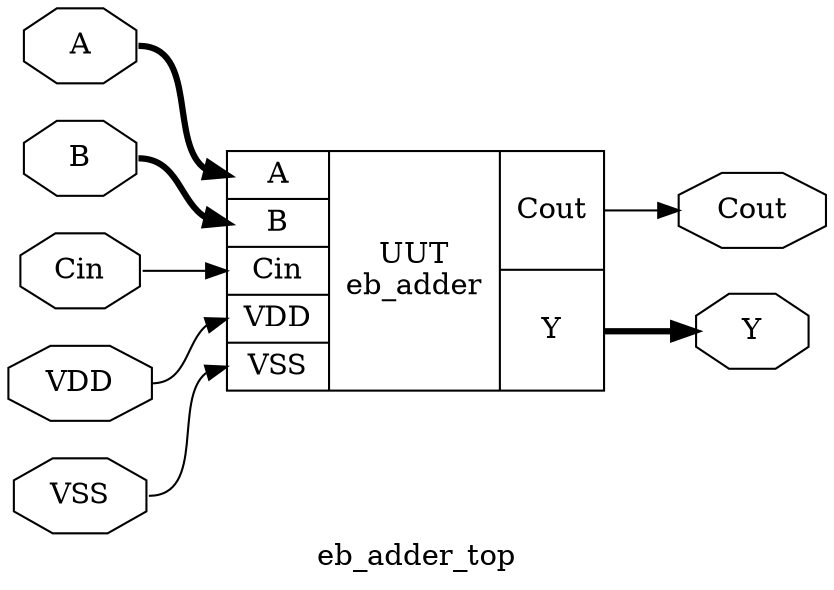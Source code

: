 digraph "eb_adder_top" {
label="eb_adder_top";
rankdir="LR";
remincross=true;
n1 [ shape=octagon, label="A", color="black", fontcolor="black"];
n2 [ shape=octagon, label="B", color="black", fontcolor="black"];
n3 [ shape=octagon, label="Cin", color="black", fontcolor="black"];
n4 [ shape=octagon, label="Cout", color="black", fontcolor="black"];
n5 [ shape=octagon, label="VDD", color="black", fontcolor="black"];
n6 [ shape=octagon, label="VSS", color="black", fontcolor="black"];
n7 [ shape=octagon, label="Y", color="black", fontcolor="black"];
c8 [ shape=record, label="{{<p1> A|<p2> B|<p3> Cin|<p5> VDD|<p6> VSS}|UUT\neb_adder|{<p4> Cout|<p7> Y}}",  ];
n1:e -> c8:p1:w [color="black", fontcolor="black", style="setlinewidth(3)", label=""];
n2:e -> c8:p2:w [color="black", fontcolor="black", style="setlinewidth(3)", label=""];
n3:e -> c8:p3:w [color="black", fontcolor="black", label=""];
c8:p4:e -> n4:w [color="black", fontcolor="black", label=""];
n5:e -> c8:p5:w [color="black", fontcolor="black", label=""];
n6:e -> c8:p6:w [color="black", fontcolor="black", label=""];
c8:p7:e -> n7:w [color="black", fontcolor="black", style="setlinewidth(3)", label=""];
}
